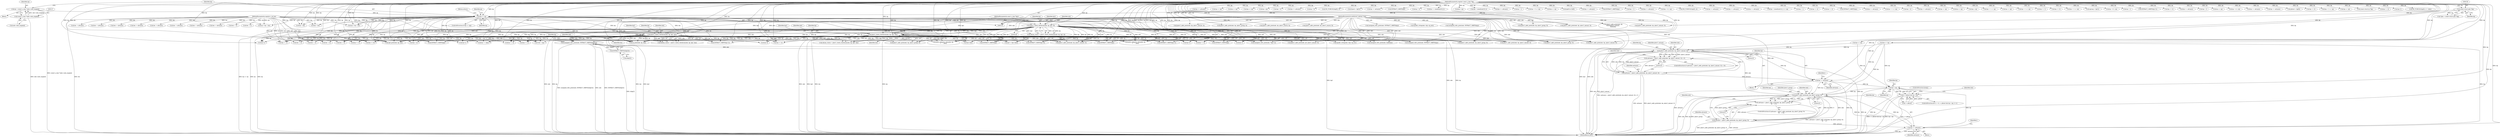digraph "0_tcpdump_6fca58f5f9c96749a575f52e20598ad43f5bdf30@pointer" {
"1001407" [label="(Call,unsigned_relts_print(ndo, EXTRACT_16BITS(&bp[2])))"];
"1000209" [label="(Call,pimv2_check_checksum(ndo, bp, bp2, 8))"];
"1000120" [label="(MethodParameterIn,netdissect_options *ndo)"];
"1000121" [label="(MethodParameterIn,register const u_char *bp)"];
"1000142" [label="(Call,bp >= ep)"];
"1000129" [label="(Call,(const struct pim *)bp)"];
"1000134" [label="(Call,ep = (const u_char *)ndo->ndo_snapend)"];
"1000136" [label="(Call,(const u_char *)ndo->ndo_snapend)"];
"1000123" [label="(MethodParameterIn,const u_char *bp2)"];
"1000221" [label="(Call,pimv2_check_checksum(ndo, bp, bp2, len))"];
"1000122" [label="(MethodParameterIn,register u_int len)"];
"1000230" [label="(Call,pimv2_check_checksum(ndo, bp, bp2, len))"];
"1001409" [label="(Call,EXTRACT_16BITS(&bp[2]))"];
"1001430" [label="(Call,pimv2_addr_print(ndo, bp, pimv2_unicast, 0))"];
"1001427" [label="(Call,(advance = pimv2_addr_print(ndo, bp, pimv2_unicast, 0)) < 0)"];
"1001428" [label="(Call,advance = pimv2_addr_print(ndo, bp, pimv2_unicast, 0))"];
"1001442" [label="(Call,bp += advance)"];
"1001453" [label="(Call,bp < ep)"];
"1001449" [label="(Call,i < pfxcnt && bp < ep)"];
"1001469" [label="(Call,pimv2_addr_print(ndo, bp, pimv2_group, 0))"];
"1001466" [label="(Call,(advance = pimv2_addr_print(ndo, bp, pimv2_group, 0))\n\t\t\t    < 0)"];
"1001467" [label="(Call,advance = pimv2_addr_print(ndo, bp, pimv2_group, 0))"];
"1001481" [label="(Call,bp += advance)"];
"1000404" [label="(Call,EXTRACT_32BITS(bp))"];
"1000668" [label="(Call,pimv2_addr_print(ndo, bp, pimv2_group, 0))"];
"1001418" [label="(Call,bp >= ep)"];
"1001474" [label="(Literal,0)"];
"1000228" [label="(Call,cksum_status = pimv2_check_checksum(ndo, bp, bp2, len))"];
"1000767" [label="(Call,bp += advance)"];
"1001357" [label="(Block,)"];
"1000142" [label="(Call,bp >= ep)"];
"1000566" [label="(Call,bp += olen)"];
"1000687" [label="(Call,bp >= ep)"];
"1001286" [label="(Call,bp >= ep)"];
"1000613" [label="(Call,ipaddr_string(ndo, &ip->ip_src))"];
"1000549" [label="(Call,print_unknown_data(ndo, bp, \"\n\t    \", olen))"];
"1000123" [label="(MethodParameterIn,const u_char *bp2)"];
"1001298" [label="(Call,pimv2_addr_print(ndo, bp, pimv2_unicast, 0))"];
"1000462" [label="(Call,bp+1)"];
"1000839" [label="(Call,bp >= ep)"];
"1001167" [label="(Call,bp < ep)"];
"1001466" [label="(Call,(advance = pimv2_addr_print(ndo, bp, pimv2_group, 0))\n\t\t\t    < 0)"];
"1000266" [label="(Call,bp += 4)"];
"1000591" [label="(Call,bp += 8)"];
"1000875" [label="(Call,bp + 4)"];
"1000987" [label="(Call,bp += advance)"];
"1000471" [label="(Call,unsigned_relts_print(ndo, *(bp+1)))"];
"1000513" [label="(Call,bp+olen)"];
"1001066" [label="(Call,pimv2_addr_print(ndo, bp, pimv2_unicast, 0))"];
"1001435" [label="(Literal,0)"];
"1001318" [label="(Call,bp + 8)"];
"1001555" [label="(Call,ND_TCHECK2(bp[0], 2))"];
"1001467" [label="(Call,advance = pimv2_addr_print(ndo, bp, pimv2_group, 0))"];
"1001151" [label="(Call,frpcnt = bp[1])"];
"1000145" [label="(Return,return;)"];
"1001214" [label="(Call,unsigned_relts_print(ndo, EXTRACT_16BITS(bp)))"];
"1000947" [label="(Call,bp += advance)"];
"1001478" [label="(Identifier,ndo)"];
"1001016" [label="(Call,EXTRACT_16BITS(bp))"];
"1001398" [label="(Call,bp + 3)"];
"1000212" [label="(Identifier,bp2)"];
"1001018" [label="(Call,bp += sizeof(uint16_t))"];
"1001085" [label="(Call,bp < ep)"];
"1001005" [label="(Call,bp + sizeof(uint16_t))"];
"1001468" [label="(Identifier,advance)"];
"1000867" [label="(Call,bp += advance)"];
"1001517" [label="(Call,pimv2_addr_print(ndo, bp, pimv2_group, 0))"];
"1001410" [label="(Call,&bp[2])"];
"1001465" [label="(ControlStructure,if ((advance = pimv2_addr_print(ndo, bp, pimv2_group, 0))\n\t\t\t    < 0))"];
"1001200" [label="(Call,bp + 1)"];
"1000335" [label="(Call,EXTRACT_16BITS(bp))"];
"1000121" [label="(MethodParameterIn,register const u_char *bp)"];
"1001397" [label="(Call,bp + 3 >= ep)"];
"1000213" [label="(Literal,8)"];
"1001117" [label="(Call,bp >= ep)"];
"1001324" [label="(Call,bp[0] & 0x80)"];
"1000825" [label="(Call,len -= 4)"];
"1000210" [label="(Identifier,ndo)"];
"1000975" [label="(Call,pimv2_addr_print(ndo, bp, pimv2_source, 0))"];
"1000990" [label="(Call,len -= advance)"];
"1001482" [label="(Identifier,bp)"];
"1001195" [label="(Call,bp += advance)"];
"1001216" [label="(Call,EXTRACT_16BITS(bp))"];
"1000141" [label="(ControlStructure,if (bp >= ep))"];
"1000770" [label="(Call,len -= advance)"];
"1000699" [label="(Call,pimv2_addr_print(ndo, bp, pimv2_unicast, 0))"];
"1001426" [label="(ControlStructure,if ((advance = pimv2_addr_print(ndo, bp, pimv2_unicast, 0)) < 0))"];
"1001383" [label="(Call,bp + 1)"];
"1001481" [label="(Call,bp += advance)"];
"1001282" [label="(Call,len -= advance)"];
"1000129" [label="(Call,(const struct pim *)bp)"];
"1000135" [label="(Identifier,ep)"];
"1001251" [label="(Call,len -= 4)"];
"1001450" [label="(Call,i < pfxcnt)"];
"1000491" [label="(Call,bp+2)"];
"1000627" [label="(Call,ip_print(ndo, bp, len))"];
"1001279" [label="(Call,bp += advance)"];
"1001427" [label="(Call,(advance = pimv2_addr_print(ndo, bp, pimv2_unicast, 0)) < 0)"];
"1001484" [label="(ControlStructure,break;)"];
"1000233" [label="(Identifier,bp2)"];
"1000219" [label="(Call,cksum_status = pimv2_check_checksum(ndo, bp, bp2, len))"];
"1001408" [label="(Identifier,ndo)"];
"1000147" [label="(Call,ep > bp + len)"];
"1000232" [label="(Identifier,bp)"];
"1001360" [label="(Call,bp += 4)"];
"1000774" [label="(Call,bp + 4 > ep)"];
"1000209" [label="(Call,pimv2_check_checksum(ndo, bp, bp2, 8))"];
"1001469" [label="(Call,pimv2_addr_print(ndo, bp, pimv2_group, 0))"];
"1000222" [label="(Identifier,ndo)"];
"1000652" [label="(Call,len -= 4)"];
"1000274" [label="(Call,ND_TCHECK2(bp[0], 4))"];
"1000134" [label="(Call,ep = (const u_char *)ndo->ndo_snapend)"];
"1000711" [label="(Call,bp += advance)"];
"1000683" [label="(Call,len -= advance)"];
"1001433" [label="(Identifier,pimv2_unicast)"];
"1001078" [label="(Call,bp += advance)"];
"1001506" [label="(Call,bp += advance)"];
"1001004" [label="(Call,bp + sizeof(uint16_t) >= ep)"];
"1000152" [label="(Call,ep = bp + len)"];
"1000575" [label="(Call,bp + 4)"];
"1000207" [label="(Call,cksum_status = pimv2_check_checksum(ndo, bp, bp2, 8))"];
"1001037" [label="(Call,bp + 1)"];
"1001586" [label="(MethodReturn,RET)"];
"1000910" [label="(Call,len -= 4)"];
"1001471" [label="(Identifier,bp)"];
"1000633" [label="(Call,ip6_print(ndo, bp, len))"];
"1001494" [label="(Call,pimv2_addr_print(ndo, bp, pimv2_unicast, 0))"];
"1001414" [label="(Call,bp += 4)"];
"1001473" [label="(Literal,0)"];
"1001407" [label="(Call,unsigned_relts_print(ndo, EXTRACT_16BITS(&bp[2])))"];
"1000234" [label="(Identifier,len)"];
"1001238" [label="(Call,bp += 4)"];
"1000474" [label="(Call,bp+1)"];
"1000507" [label="(Call,*ptr = bp)"];
"1000143" [label="(Identifier,bp)"];
"1001439" [label="(Identifier,ndo)"];
"1001566" [label="(Call,EXTRACT_16BITS(bp))"];
"1001310" [label="(Call,bp += advance)"];
"1001199" [label="(Call,bp + 1 >= ep)"];
"1000775" [label="(Call,bp + 4)"];
"1001364" [label="(Call,bp >= ep)"];
"1001552" [label="(Call,bp += advance)"];
"1001449" [label="(Call,i < pfxcnt && bp < ep)"];
"1001428" [label="(Call,advance = pimv2_addr_print(ndo, bp, pimv2_unicast, 0))"];
"1001054" [label="(Call,bp >= ep)"];
"1001447" [label="(Identifier,i)"];
"1001454" [label="(Identifier,bp)"];
"1000935" [label="(Call,pimv2_addr_print(ndo, bp, pimv2_source, 0))"];
"1000154" [label="(Call,bp + len)"];
"1001431" [label="(Identifier,ndo)"];
"1001472" [label="(Identifier,pimv2_group)"];
"1000656" [label="(Call,bp >= ep)"];
"1000138" [label="(Call,ndo->ndo_snapend)"];
"1001443" [label="(Identifier,bp)"];
"1000588" [label="(Call,bp+4)"];
"1001564" [label="(Call,unsigned_relts_print(ndo, EXTRACT_16BITS(bp)))"];
"1000870" [label="(Call,len -= advance)"];
"1000619" [label="(Call,ipaddr_string(ndo, &ip->ip_dst))"];
"1000270" [label="(Call,bp < ep)"];
"1001135" [label="(Call,bp + 1 >= ep)"];
"1001255" [label="(Call,bp >= ep)"];
"1000223" [label="(Identifier,bp)"];
"1001444" [label="(Identifier,advance)"];
"1001313" [label="(Call,len -= advance)"];
"1001415" [label="(Identifier,bp)"];
"1000357" [label="(Call,EXTRACT_16BITS(bp))"];
"1001382" [label="(Call,bp + 1 >= ep)"];
"1001470" [label="(Identifier,ndo)"];
"1000511" [label="(Call,ptr < (bp+olen))"];
"1000819" [label="(Call,unsigned_relts_print(ndo, holdtime))"];
"1001050" [label="(Call,bp += 2)"];
"1000211" [label="(Identifier,bp)"];
"1000731" [label="(Call,len -= 4)"];
"1000149" [label="(Call,bp + len)"];
"1001457" [label="(Identifier,i)"];
"1000907" [label="(Call,bp += 4)"];
"1000122" [label="(MethodParameterIn,register u_int len)"];
"1000479" [label="(Call,EXTRACT_16BITS(bp+2))"];
"1001036" [label="(Call,bp + 1 >= ep)"];
"1000780" [label="(Call,ngroup = bp[1])"];
"1001434" [label="(Literal,0)"];
"1000333" [label="(Call,unsigned_relts_print(ndo, EXTRACT_16BITS(bp)))"];
"1000225" [label="(Identifier,len)"];
"1001101" [label="(Call,pimv2_addr_print(ndo, bp, pimv2_group, 0))"];
"1000231" [label="(Identifier,ndo)"];
"1001445" [label="(ControlStructure,for (i = 0; i < pfxcnt && bp < ep; i++))"];
"1000127" [label="(Call,*pim = (const struct pim *)bp)"];
"1001453" [label="(Call,bp < ep)"];
"1000148" [label="(Identifier,ep)"];
"1001317" [label="(Call,bp + 8 > ep)"];
"1000587" [label="(Call,EXTRACT_32BITS(bp+4))"];
"1000490" [label="(Call,EXTRACT_16BITS(bp+2))"];
"1001136" [label="(Call,bp + 1)"];
"1000361" [label="(Call,EXTRACT_16BITS(bp+2))"];
"1001156" [label="(Call,bp += 4)"];
"1000950" [label="(Call,len -= advance)"];
"1000594" [label="(Call,len -= 8)"];
"1000124" [label="(Block,)"];
"1000480" [label="(Call,bp+2)"];
"1000144" [label="(Identifier,ep)"];
"1000680" [label="(Call,bp += advance)"];
"1001429" [label="(Identifier,advance)"];
"1000855" [label="(Call,pimv2_addr_print(ndo, bp, pimv2_group, 0))"];
"1001220" [label="(Call,bp + 2)"];
"1001461" [label="(Identifier,ndo)"];
"1000136" [label="(Call,(const u_char *)ndo->ndo_snapend)"];
"1001023" [label="(Call,bp >= ep)"];
"1001458" [label="(Block,)"];
"1001455" [label="(Identifier,ep)"];
"1000874" [label="(Call,bp + 4 > ep)"];
"1001529" [label="(Call,bp += advance)"];
"1001113" [label="(Call,bp += advance)"];
"1001183" [label="(Call,pimv2_addr_print(ndo, bp,\n\t\t\t\t\t\t\t\tpimv2_unicast,\n\t\t\t\t\t\t\t\t0))"];
"1000131" [label="(Identifier,bp)"];
"1000755" [label="(Call,pimv2_addr_print(ndo, bp, pimv2_unicast, 0))"];
"1001376" [label="(Call,pfxcnt = bp[0])"];
"1001540" [label="(Call,pimv2_addr_print(ndo, bp, pimv2_unicast, 0))"];
"1000221" [label="(Call,pimv2_check_checksum(ndo, bp, bp2, len))"];
"1000230" [label="(Call,pimv2_check_checksum(ndo, bp, bp2, len))"];
"1000313" [label="(Call,bp += 4)"];
"1000728" [label="(Call,bp += 4)"];
"1001442" [label="(Call,bp += advance)"];
"1000523" [label="(Call,pimv2_addr_print(ndo, ptr, pimv2_unicast, 0))"];
"1001219" [label="(Call,bp + 2 >= ep)"];
"1000743" [label="(Call,bp >= ep)"];
"1000561" [label="(Call,print_unknown_data(ndo, bp, \"\n\t    \", olen))"];
"1000120" [label="(MethodParameterIn,netdissect_options *ndo)"];
"1001432" [label="(Identifier,bp)"];
"1001430" [label="(Call,pimv2_addr_print(ndo, bp, pimv2_unicast, 0))"];
"1000224" [label="(Identifier,bp2)"];
"1000599" [label="(Call,(const struct ip *)bp)"];
"1001267" [label="(Call,pimv2_addr_print(ndo, bp, pimv2_group, 0))"];
"1001483" [label="(Identifier,advance)"];
"1000714" [label="(Call,len -= advance)"];
"1000435" [label="(Call,EXTRACT_32BITS(bp))"];
"1001000" [label="(Call,bp += 4)"];
"1001248" [label="(Call,bp += 4)"];
"1000822" [label="(Call,bp += 4)"];
"1000649" [label="(Call,bp += 4)"];
"1000362" [label="(Call,bp+2)"];
"1000293" [label="(Call,ND_TCHECK2(bp[0], 4 + olen))"];
"1001409" [label="(Call,EXTRACT_16BITS(&bp[2]))"];
"1001407" -> "1001357"  [label="AST: "];
"1001407" -> "1001409"  [label="CFG: "];
"1001408" -> "1001407"  [label="AST: "];
"1001409" -> "1001407"  [label="AST: "];
"1001415" -> "1001407"  [label="CFG: "];
"1001407" -> "1001586"  [label="DDG: ndo"];
"1001407" -> "1001586"  [label="DDG: EXTRACT_16BITS(&bp[2])"];
"1001407" -> "1001586"  [label="DDG: unsigned_relts_print(ndo, EXTRACT_16BITS(&bp[2]))"];
"1000209" -> "1001407"  [label="DDG: ndo"];
"1000221" -> "1001407"  [label="DDG: ndo"];
"1000230" -> "1001407"  [label="DDG: ndo"];
"1000120" -> "1001407"  [label="DDG: ndo"];
"1001409" -> "1001407"  [label="DDG: &bp[2]"];
"1001407" -> "1001430"  [label="DDG: ndo"];
"1000209" -> "1000207"  [label="AST: "];
"1000209" -> "1000213"  [label="CFG: "];
"1000210" -> "1000209"  [label="AST: "];
"1000211" -> "1000209"  [label="AST: "];
"1000212" -> "1000209"  [label="AST: "];
"1000213" -> "1000209"  [label="AST: "];
"1000207" -> "1000209"  [label="CFG: "];
"1000209" -> "1001586"  [label="DDG: ndo"];
"1000209" -> "1001586"  [label="DDG: bp2"];
"1000209" -> "1001586"  [label="DDG: bp"];
"1000209" -> "1000207"  [label="DDG: ndo"];
"1000209" -> "1000207"  [label="DDG: bp"];
"1000209" -> "1000207"  [label="DDG: bp2"];
"1000209" -> "1000207"  [label="DDG: 8"];
"1000120" -> "1000209"  [label="DDG: ndo"];
"1000121" -> "1000209"  [label="DDG: bp"];
"1000142" -> "1000209"  [label="DDG: bp"];
"1000123" -> "1000209"  [label="DDG: bp2"];
"1000209" -> "1000221"  [label="DDG: ndo"];
"1000209" -> "1000221"  [label="DDG: bp"];
"1000209" -> "1000221"  [label="DDG: bp2"];
"1000209" -> "1000266"  [label="DDG: bp"];
"1000209" -> "1000333"  [label="DDG: ndo"];
"1000209" -> "1000335"  [label="DDG: bp"];
"1000209" -> "1000357"  [label="DDG: bp"];
"1000209" -> "1000404"  [label="DDG: bp"];
"1000209" -> "1000435"  [label="DDG: bp"];
"1000209" -> "1000462"  [label="DDG: bp"];
"1000209" -> "1000471"  [label="DDG: ndo"];
"1000209" -> "1000474"  [label="DDG: bp"];
"1000209" -> "1000479"  [label="DDG: bp"];
"1000209" -> "1000480"  [label="DDG: bp"];
"1000209" -> "1000490"  [label="DDG: bp"];
"1000209" -> "1000491"  [label="DDG: bp"];
"1000209" -> "1000507"  [label="DDG: bp"];
"1000209" -> "1000511"  [label="DDG: bp"];
"1000209" -> "1000513"  [label="DDG: bp"];
"1000209" -> "1000523"  [label="DDG: ndo"];
"1000209" -> "1000549"  [label="DDG: ndo"];
"1000209" -> "1000549"  [label="DDG: bp"];
"1000209" -> "1000561"  [label="DDG: ndo"];
"1000209" -> "1000561"  [label="DDG: bp"];
"1000209" -> "1000566"  [label="DDG: bp"];
"1000209" -> "1000575"  [label="DDG: bp"];
"1000209" -> "1000587"  [label="DDG: bp"];
"1000209" -> "1000588"  [label="DDG: bp"];
"1000209" -> "1000591"  [label="DDG: bp"];
"1000209" -> "1000613"  [label="DDG: ndo"];
"1000209" -> "1000627"  [label="DDG: ndo"];
"1000209" -> "1000627"  [label="DDG: bp"];
"1000209" -> "1000633"  [label="DDG: ndo"];
"1000209" -> "1000633"  [label="DDG: bp"];
"1000209" -> "1000649"  [label="DDG: bp"];
"1000209" -> "1000668"  [label="DDG: ndo"];
"1000209" -> "1000728"  [label="DDG: bp"];
"1000209" -> "1000755"  [label="DDG: ndo"];
"1000209" -> "1000819"  [label="DDG: ndo"];
"1000209" -> "1000855"  [label="DDG: ndo"];
"1000209" -> "1001000"  [label="DDG: bp"];
"1000209" -> "1001066"  [label="DDG: ndo"];
"1000209" -> "1001248"  [label="DDG: bp"];
"1000209" -> "1001267"  [label="DDG: ndo"];
"1000209" -> "1001360"  [label="DDG: bp"];
"1000209" -> "1001494"  [label="DDG: ndo"];
"1000209" -> "1001494"  [label="DDG: bp"];
"1000120" -> "1000119"  [label="AST: "];
"1000120" -> "1001586"  [label="DDG: ndo"];
"1000120" -> "1000221"  [label="DDG: ndo"];
"1000120" -> "1000230"  [label="DDG: ndo"];
"1000120" -> "1000333"  [label="DDG: ndo"];
"1000120" -> "1000471"  [label="DDG: ndo"];
"1000120" -> "1000523"  [label="DDG: ndo"];
"1000120" -> "1000549"  [label="DDG: ndo"];
"1000120" -> "1000561"  [label="DDG: ndo"];
"1000120" -> "1000613"  [label="DDG: ndo"];
"1000120" -> "1000619"  [label="DDG: ndo"];
"1000120" -> "1000627"  [label="DDG: ndo"];
"1000120" -> "1000633"  [label="DDG: ndo"];
"1000120" -> "1000668"  [label="DDG: ndo"];
"1000120" -> "1000699"  [label="DDG: ndo"];
"1000120" -> "1000755"  [label="DDG: ndo"];
"1000120" -> "1000819"  [label="DDG: ndo"];
"1000120" -> "1000855"  [label="DDG: ndo"];
"1000120" -> "1000935"  [label="DDG: ndo"];
"1000120" -> "1000975"  [label="DDG: ndo"];
"1000120" -> "1001066"  [label="DDG: ndo"];
"1000120" -> "1001101"  [label="DDG: ndo"];
"1000120" -> "1001183"  [label="DDG: ndo"];
"1000120" -> "1001214"  [label="DDG: ndo"];
"1000120" -> "1001267"  [label="DDG: ndo"];
"1000120" -> "1001298"  [label="DDG: ndo"];
"1000120" -> "1001430"  [label="DDG: ndo"];
"1000120" -> "1001469"  [label="DDG: ndo"];
"1000120" -> "1001494"  [label="DDG: ndo"];
"1000120" -> "1001517"  [label="DDG: ndo"];
"1000120" -> "1001540"  [label="DDG: ndo"];
"1000120" -> "1001564"  [label="DDG: ndo"];
"1000121" -> "1000119"  [label="AST: "];
"1000121" -> "1001586"  [label="DDG: bp"];
"1000121" -> "1000129"  [label="DDG: bp"];
"1000121" -> "1000142"  [label="DDG: bp"];
"1000121" -> "1000147"  [label="DDG: bp"];
"1000121" -> "1000149"  [label="DDG: bp"];
"1000121" -> "1000152"  [label="DDG: bp"];
"1000121" -> "1000154"  [label="DDG: bp"];
"1000121" -> "1000221"  [label="DDG: bp"];
"1000121" -> "1000230"  [label="DDG: bp"];
"1000121" -> "1000266"  [label="DDG: bp"];
"1000121" -> "1000270"  [label="DDG: bp"];
"1000121" -> "1000274"  [label="DDG: bp"];
"1000121" -> "1000293"  [label="DDG: bp"];
"1000121" -> "1000313"  [label="DDG: bp"];
"1000121" -> "1000335"  [label="DDG: bp"];
"1000121" -> "1000357"  [label="DDG: bp"];
"1000121" -> "1000361"  [label="DDG: bp"];
"1000121" -> "1000362"  [label="DDG: bp"];
"1000121" -> "1000404"  [label="DDG: bp"];
"1000121" -> "1000435"  [label="DDG: bp"];
"1000121" -> "1000462"  [label="DDG: bp"];
"1000121" -> "1000474"  [label="DDG: bp"];
"1000121" -> "1000479"  [label="DDG: bp"];
"1000121" -> "1000480"  [label="DDG: bp"];
"1000121" -> "1000490"  [label="DDG: bp"];
"1000121" -> "1000491"  [label="DDG: bp"];
"1000121" -> "1000507"  [label="DDG: bp"];
"1000121" -> "1000511"  [label="DDG: bp"];
"1000121" -> "1000513"  [label="DDG: bp"];
"1000121" -> "1000549"  [label="DDG: bp"];
"1000121" -> "1000561"  [label="DDG: bp"];
"1000121" -> "1000566"  [label="DDG: bp"];
"1000121" -> "1000575"  [label="DDG: bp"];
"1000121" -> "1000587"  [label="DDG: bp"];
"1000121" -> "1000588"  [label="DDG: bp"];
"1000121" -> "1000591"  [label="DDG: bp"];
"1000121" -> "1000599"  [label="DDG: bp"];
"1000121" -> "1000627"  [label="DDG: bp"];
"1000121" -> "1000633"  [label="DDG: bp"];
"1000121" -> "1000649"  [label="DDG: bp"];
"1000121" -> "1000656"  [label="DDG: bp"];
"1000121" -> "1000668"  [label="DDG: bp"];
"1000121" -> "1000680"  [label="DDG: bp"];
"1000121" -> "1000687"  [label="DDG: bp"];
"1000121" -> "1000699"  [label="DDG: bp"];
"1000121" -> "1000711"  [label="DDG: bp"];
"1000121" -> "1000728"  [label="DDG: bp"];
"1000121" -> "1000743"  [label="DDG: bp"];
"1000121" -> "1000755"  [label="DDG: bp"];
"1000121" -> "1000767"  [label="DDG: bp"];
"1000121" -> "1000774"  [label="DDG: bp"];
"1000121" -> "1000775"  [label="DDG: bp"];
"1000121" -> "1000780"  [label="DDG: bp"];
"1000121" -> "1000822"  [label="DDG: bp"];
"1000121" -> "1000839"  [label="DDG: bp"];
"1000121" -> "1000855"  [label="DDG: bp"];
"1000121" -> "1000867"  [label="DDG: bp"];
"1000121" -> "1000874"  [label="DDG: bp"];
"1000121" -> "1000875"  [label="DDG: bp"];
"1000121" -> "1000907"  [label="DDG: bp"];
"1000121" -> "1000935"  [label="DDG: bp"];
"1000121" -> "1000947"  [label="DDG: bp"];
"1000121" -> "1000975"  [label="DDG: bp"];
"1000121" -> "1000987"  [label="DDG: bp"];
"1000121" -> "1001000"  [label="DDG: bp"];
"1000121" -> "1001004"  [label="DDG: bp"];
"1000121" -> "1001005"  [label="DDG: bp"];
"1000121" -> "1001016"  [label="DDG: bp"];
"1000121" -> "1001018"  [label="DDG: bp"];
"1000121" -> "1001023"  [label="DDG: bp"];
"1000121" -> "1001036"  [label="DDG: bp"];
"1000121" -> "1001037"  [label="DDG: bp"];
"1000121" -> "1001050"  [label="DDG: bp"];
"1000121" -> "1001054"  [label="DDG: bp"];
"1000121" -> "1001066"  [label="DDG: bp"];
"1000121" -> "1001078"  [label="DDG: bp"];
"1000121" -> "1001085"  [label="DDG: bp"];
"1000121" -> "1001101"  [label="DDG: bp"];
"1000121" -> "1001113"  [label="DDG: bp"];
"1000121" -> "1001117"  [label="DDG: bp"];
"1000121" -> "1001135"  [label="DDG: bp"];
"1000121" -> "1001136"  [label="DDG: bp"];
"1000121" -> "1001151"  [label="DDG: bp"];
"1000121" -> "1001156"  [label="DDG: bp"];
"1000121" -> "1001167"  [label="DDG: bp"];
"1000121" -> "1001183"  [label="DDG: bp"];
"1000121" -> "1001195"  [label="DDG: bp"];
"1000121" -> "1001199"  [label="DDG: bp"];
"1000121" -> "1001200"  [label="DDG: bp"];
"1000121" -> "1001216"  [label="DDG: bp"];
"1000121" -> "1001219"  [label="DDG: bp"];
"1000121" -> "1001220"  [label="DDG: bp"];
"1000121" -> "1001238"  [label="DDG: bp"];
"1000121" -> "1001248"  [label="DDG: bp"];
"1000121" -> "1001255"  [label="DDG: bp"];
"1000121" -> "1001267"  [label="DDG: bp"];
"1000121" -> "1001279"  [label="DDG: bp"];
"1000121" -> "1001286"  [label="DDG: bp"];
"1000121" -> "1001298"  [label="DDG: bp"];
"1000121" -> "1001310"  [label="DDG: bp"];
"1000121" -> "1001317"  [label="DDG: bp"];
"1000121" -> "1001318"  [label="DDG: bp"];
"1000121" -> "1001324"  [label="DDG: bp"];
"1000121" -> "1001360"  [label="DDG: bp"];
"1000121" -> "1001364"  [label="DDG: bp"];
"1000121" -> "1001376"  [label="DDG: bp"];
"1000121" -> "1001382"  [label="DDG: bp"];
"1000121" -> "1001383"  [label="DDG: bp"];
"1000121" -> "1001397"  [label="DDG: bp"];
"1000121" -> "1001398"  [label="DDG: bp"];
"1000121" -> "1001414"  [label="DDG: bp"];
"1000121" -> "1001418"  [label="DDG: bp"];
"1000121" -> "1001430"  [label="DDG: bp"];
"1000121" -> "1001442"  [label="DDG: bp"];
"1000121" -> "1001453"  [label="DDG: bp"];
"1000121" -> "1001469"  [label="DDG: bp"];
"1000121" -> "1001481"  [label="DDG: bp"];
"1000121" -> "1001494"  [label="DDG: bp"];
"1000121" -> "1001506"  [label="DDG: bp"];
"1000121" -> "1001517"  [label="DDG: bp"];
"1000121" -> "1001529"  [label="DDG: bp"];
"1000121" -> "1001540"  [label="DDG: bp"];
"1000121" -> "1001552"  [label="DDG: bp"];
"1000121" -> "1001555"  [label="DDG: bp"];
"1000121" -> "1001566"  [label="DDG: bp"];
"1000142" -> "1000141"  [label="AST: "];
"1000142" -> "1000144"  [label="CFG: "];
"1000143" -> "1000142"  [label="AST: "];
"1000144" -> "1000142"  [label="AST: "];
"1000145" -> "1000142"  [label="CFG: "];
"1000148" -> "1000142"  [label="CFG: "];
"1000142" -> "1001586"  [label="DDG: bp >= ep"];
"1000142" -> "1001586"  [label="DDG: ep"];
"1000142" -> "1001586"  [label="DDG: bp"];
"1000129" -> "1000142"  [label="DDG: bp"];
"1000134" -> "1000142"  [label="DDG: ep"];
"1000142" -> "1000147"  [label="DDG: ep"];
"1000142" -> "1000147"  [label="DDG: bp"];
"1000142" -> "1000149"  [label="DDG: bp"];
"1000142" -> "1000152"  [label="DDG: bp"];
"1000142" -> "1000154"  [label="DDG: bp"];
"1000142" -> "1000230"  [label="DDG: bp"];
"1000142" -> "1000266"  [label="DDG: bp"];
"1000142" -> "1000335"  [label="DDG: bp"];
"1000142" -> "1000357"  [label="DDG: bp"];
"1000142" -> "1000404"  [label="DDG: bp"];
"1000142" -> "1000435"  [label="DDG: bp"];
"1000142" -> "1000462"  [label="DDG: bp"];
"1000142" -> "1000474"  [label="DDG: bp"];
"1000142" -> "1000479"  [label="DDG: bp"];
"1000142" -> "1000480"  [label="DDG: bp"];
"1000142" -> "1000490"  [label="DDG: bp"];
"1000142" -> "1000491"  [label="DDG: bp"];
"1000142" -> "1000507"  [label="DDG: bp"];
"1000142" -> "1000511"  [label="DDG: bp"];
"1000142" -> "1000513"  [label="DDG: bp"];
"1000142" -> "1000549"  [label="DDG: bp"];
"1000142" -> "1000561"  [label="DDG: bp"];
"1000142" -> "1000566"  [label="DDG: bp"];
"1000142" -> "1000575"  [label="DDG: bp"];
"1000142" -> "1000587"  [label="DDG: bp"];
"1000142" -> "1000588"  [label="DDG: bp"];
"1000142" -> "1000591"  [label="DDG: bp"];
"1000142" -> "1000627"  [label="DDG: bp"];
"1000142" -> "1000633"  [label="DDG: bp"];
"1000142" -> "1000649"  [label="DDG: bp"];
"1000142" -> "1000728"  [label="DDG: bp"];
"1000142" -> "1001000"  [label="DDG: bp"];
"1000142" -> "1001248"  [label="DDG: bp"];
"1000142" -> "1001360"  [label="DDG: bp"];
"1000142" -> "1001494"  [label="DDG: bp"];
"1000129" -> "1000127"  [label="AST: "];
"1000129" -> "1000131"  [label="CFG: "];
"1000130" -> "1000129"  [label="AST: "];
"1000131" -> "1000129"  [label="AST: "];
"1000127" -> "1000129"  [label="CFG: "];
"1000129" -> "1000127"  [label="DDG: bp"];
"1000134" -> "1000124"  [label="AST: "];
"1000134" -> "1000136"  [label="CFG: "];
"1000135" -> "1000134"  [label="AST: "];
"1000136" -> "1000134"  [label="AST: "];
"1000143" -> "1000134"  [label="CFG: "];
"1000134" -> "1001586"  [label="DDG: (const u_char *)ndo->ndo_snapend"];
"1000136" -> "1000134"  [label="DDG: ndo->ndo_snapend"];
"1000136" -> "1000138"  [label="CFG: "];
"1000137" -> "1000136"  [label="AST: "];
"1000138" -> "1000136"  [label="AST: "];
"1000136" -> "1001586"  [label="DDG: ndo->ndo_snapend"];
"1000123" -> "1000119"  [label="AST: "];
"1000123" -> "1001586"  [label="DDG: bp2"];
"1000123" -> "1000221"  [label="DDG: bp2"];
"1000123" -> "1000230"  [label="DDG: bp2"];
"1000221" -> "1000219"  [label="AST: "];
"1000221" -> "1000225"  [label="CFG: "];
"1000222" -> "1000221"  [label="AST: "];
"1000223" -> "1000221"  [label="AST: "];
"1000224" -> "1000221"  [label="AST: "];
"1000225" -> "1000221"  [label="AST: "];
"1000219" -> "1000221"  [label="CFG: "];
"1000221" -> "1001586"  [label="DDG: len"];
"1000221" -> "1001586"  [label="DDG: bp"];
"1000221" -> "1001586"  [label="DDG: ndo"];
"1000221" -> "1001586"  [label="DDG: bp2"];
"1000221" -> "1000219"  [label="DDG: ndo"];
"1000221" -> "1000219"  [label="DDG: bp"];
"1000221" -> "1000219"  [label="DDG: bp2"];
"1000221" -> "1000219"  [label="DDG: len"];
"1000122" -> "1000221"  [label="DDG: len"];
"1000221" -> "1000266"  [label="DDG: bp"];
"1000221" -> "1000333"  [label="DDG: ndo"];
"1000221" -> "1000335"  [label="DDG: bp"];
"1000221" -> "1000357"  [label="DDG: bp"];
"1000221" -> "1000404"  [label="DDG: bp"];
"1000221" -> "1000435"  [label="DDG: bp"];
"1000221" -> "1000462"  [label="DDG: bp"];
"1000221" -> "1000471"  [label="DDG: ndo"];
"1000221" -> "1000474"  [label="DDG: bp"];
"1000221" -> "1000479"  [label="DDG: bp"];
"1000221" -> "1000480"  [label="DDG: bp"];
"1000221" -> "1000490"  [label="DDG: bp"];
"1000221" -> "1000491"  [label="DDG: bp"];
"1000221" -> "1000507"  [label="DDG: bp"];
"1000221" -> "1000511"  [label="DDG: bp"];
"1000221" -> "1000513"  [label="DDG: bp"];
"1000221" -> "1000523"  [label="DDG: ndo"];
"1000221" -> "1000549"  [label="DDG: ndo"];
"1000221" -> "1000549"  [label="DDG: bp"];
"1000221" -> "1000561"  [label="DDG: ndo"];
"1000221" -> "1000561"  [label="DDG: bp"];
"1000221" -> "1000566"  [label="DDG: bp"];
"1000221" -> "1000575"  [label="DDG: bp"];
"1000221" -> "1000587"  [label="DDG: bp"];
"1000221" -> "1000588"  [label="DDG: bp"];
"1000221" -> "1000591"  [label="DDG: bp"];
"1000221" -> "1000594"  [label="DDG: len"];
"1000221" -> "1000613"  [label="DDG: ndo"];
"1000221" -> "1000627"  [label="DDG: ndo"];
"1000221" -> "1000627"  [label="DDG: bp"];
"1000221" -> "1000627"  [label="DDG: len"];
"1000221" -> "1000633"  [label="DDG: ndo"];
"1000221" -> "1000633"  [label="DDG: bp"];
"1000221" -> "1000633"  [label="DDG: len"];
"1000221" -> "1000649"  [label="DDG: bp"];
"1000221" -> "1000652"  [label="DDG: len"];
"1000221" -> "1000668"  [label="DDG: ndo"];
"1000221" -> "1000728"  [label="DDG: bp"];
"1000221" -> "1000731"  [label="DDG: len"];
"1000221" -> "1000755"  [label="DDG: ndo"];
"1000221" -> "1000819"  [label="DDG: ndo"];
"1000221" -> "1000855"  [label="DDG: ndo"];
"1000221" -> "1001000"  [label="DDG: bp"];
"1000221" -> "1001066"  [label="DDG: ndo"];
"1000221" -> "1001248"  [label="DDG: bp"];
"1000221" -> "1001251"  [label="DDG: len"];
"1000221" -> "1001267"  [label="DDG: ndo"];
"1000221" -> "1001360"  [label="DDG: bp"];
"1000221" -> "1001494"  [label="DDG: ndo"];
"1000221" -> "1001494"  [label="DDG: bp"];
"1000122" -> "1000119"  [label="AST: "];
"1000122" -> "1001586"  [label="DDG: len"];
"1000122" -> "1000147"  [label="DDG: len"];
"1000122" -> "1000149"  [label="DDG: len"];
"1000122" -> "1000152"  [label="DDG: len"];
"1000122" -> "1000154"  [label="DDG: len"];
"1000122" -> "1000230"  [label="DDG: len"];
"1000122" -> "1000594"  [label="DDG: len"];
"1000122" -> "1000627"  [label="DDG: len"];
"1000122" -> "1000633"  [label="DDG: len"];
"1000122" -> "1000652"  [label="DDG: len"];
"1000122" -> "1000683"  [label="DDG: len"];
"1000122" -> "1000714"  [label="DDG: len"];
"1000122" -> "1000731"  [label="DDG: len"];
"1000122" -> "1000770"  [label="DDG: len"];
"1000122" -> "1000825"  [label="DDG: len"];
"1000122" -> "1000870"  [label="DDG: len"];
"1000122" -> "1000910"  [label="DDG: len"];
"1000122" -> "1000950"  [label="DDG: len"];
"1000122" -> "1000990"  [label="DDG: len"];
"1000122" -> "1001251"  [label="DDG: len"];
"1000122" -> "1001282"  [label="DDG: len"];
"1000122" -> "1001313"  [label="DDG: len"];
"1000230" -> "1000228"  [label="AST: "];
"1000230" -> "1000234"  [label="CFG: "];
"1000231" -> "1000230"  [label="AST: "];
"1000232" -> "1000230"  [label="AST: "];
"1000233" -> "1000230"  [label="AST: "];
"1000234" -> "1000230"  [label="AST: "];
"1000228" -> "1000230"  [label="CFG: "];
"1000230" -> "1001586"  [label="DDG: bp2"];
"1000230" -> "1001586"  [label="DDG: ndo"];
"1000230" -> "1001586"  [label="DDG: bp"];
"1000230" -> "1001586"  [label="DDG: len"];
"1000230" -> "1000228"  [label="DDG: ndo"];
"1000230" -> "1000228"  [label="DDG: bp"];
"1000230" -> "1000228"  [label="DDG: bp2"];
"1000230" -> "1000228"  [label="DDG: len"];
"1000230" -> "1000266"  [label="DDG: bp"];
"1000230" -> "1000333"  [label="DDG: ndo"];
"1000230" -> "1000335"  [label="DDG: bp"];
"1000230" -> "1000357"  [label="DDG: bp"];
"1000230" -> "1000404"  [label="DDG: bp"];
"1000230" -> "1000435"  [label="DDG: bp"];
"1000230" -> "1000462"  [label="DDG: bp"];
"1000230" -> "1000471"  [label="DDG: ndo"];
"1000230" -> "1000474"  [label="DDG: bp"];
"1000230" -> "1000479"  [label="DDG: bp"];
"1000230" -> "1000480"  [label="DDG: bp"];
"1000230" -> "1000490"  [label="DDG: bp"];
"1000230" -> "1000491"  [label="DDG: bp"];
"1000230" -> "1000507"  [label="DDG: bp"];
"1000230" -> "1000511"  [label="DDG: bp"];
"1000230" -> "1000513"  [label="DDG: bp"];
"1000230" -> "1000523"  [label="DDG: ndo"];
"1000230" -> "1000549"  [label="DDG: ndo"];
"1000230" -> "1000549"  [label="DDG: bp"];
"1000230" -> "1000561"  [label="DDG: ndo"];
"1000230" -> "1000561"  [label="DDG: bp"];
"1000230" -> "1000566"  [label="DDG: bp"];
"1000230" -> "1000575"  [label="DDG: bp"];
"1000230" -> "1000587"  [label="DDG: bp"];
"1000230" -> "1000588"  [label="DDG: bp"];
"1000230" -> "1000591"  [label="DDG: bp"];
"1000230" -> "1000594"  [label="DDG: len"];
"1000230" -> "1000613"  [label="DDG: ndo"];
"1000230" -> "1000627"  [label="DDG: ndo"];
"1000230" -> "1000627"  [label="DDG: bp"];
"1000230" -> "1000627"  [label="DDG: len"];
"1000230" -> "1000633"  [label="DDG: ndo"];
"1000230" -> "1000633"  [label="DDG: bp"];
"1000230" -> "1000633"  [label="DDG: len"];
"1000230" -> "1000649"  [label="DDG: bp"];
"1000230" -> "1000652"  [label="DDG: len"];
"1000230" -> "1000668"  [label="DDG: ndo"];
"1000230" -> "1000728"  [label="DDG: bp"];
"1000230" -> "1000731"  [label="DDG: len"];
"1000230" -> "1000755"  [label="DDG: ndo"];
"1000230" -> "1000819"  [label="DDG: ndo"];
"1000230" -> "1000855"  [label="DDG: ndo"];
"1000230" -> "1001000"  [label="DDG: bp"];
"1000230" -> "1001066"  [label="DDG: ndo"];
"1000230" -> "1001248"  [label="DDG: bp"];
"1000230" -> "1001251"  [label="DDG: len"];
"1000230" -> "1001267"  [label="DDG: ndo"];
"1000230" -> "1001360"  [label="DDG: bp"];
"1000230" -> "1001494"  [label="DDG: ndo"];
"1000230" -> "1001494"  [label="DDG: bp"];
"1001409" -> "1001410"  [label="CFG: "];
"1001410" -> "1001409"  [label="AST: "];
"1001409" -> "1001586"  [label="DDG: &bp[2]"];
"1001430" -> "1001428"  [label="AST: "];
"1001430" -> "1001434"  [label="CFG: "];
"1001431" -> "1001430"  [label="AST: "];
"1001432" -> "1001430"  [label="AST: "];
"1001433" -> "1001430"  [label="AST: "];
"1001434" -> "1001430"  [label="AST: "];
"1001428" -> "1001430"  [label="CFG: "];
"1001430" -> "1001586"  [label="DDG: pimv2_unicast"];
"1001430" -> "1001586"  [label="DDG: bp"];
"1001430" -> "1001586"  [label="DDG: ndo"];
"1001430" -> "1001427"  [label="DDG: ndo"];
"1001430" -> "1001427"  [label="DDG: bp"];
"1001430" -> "1001427"  [label="DDG: pimv2_unicast"];
"1001430" -> "1001427"  [label="DDG: 0"];
"1001430" -> "1001428"  [label="DDG: ndo"];
"1001430" -> "1001428"  [label="DDG: bp"];
"1001430" -> "1001428"  [label="DDG: pimv2_unicast"];
"1001430" -> "1001428"  [label="DDG: 0"];
"1001418" -> "1001430"  [label="DDG: bp"];
"1001364" -> "1001430"  [label="DDG: bp"];
"1001430" -> "1001442"  [label="DDG: bp"];
"1001430" -> "1001469"  [label="DDG: ndo"];
"1001427" -> "1001426"  [label="AST: "];
"1001427" -> "1001435"  [label="CFG: "];
"1001428" -> "1001427"  [label="AST: "];
"1001435" -> "1001427"  [label="AST: "];
"1001439" -> "1001427"  [label="CFG: "];
"1001443" -> "1001427"  [label="CFG: "];
"1001427" -> "1001586"  [label="DDG: (advance = pimv2_addr_print(ndo, bp, pimv2_unicast, 0)) < 0"];
"1001428" -> "1001427"  [label="DDG: advance"];
"1001429" -> "1001428"  [label="AST: "];
"1001435" -> "1001428"  [label="CFG: "];
"1001428" -> "1001586"  [label="DDG: advance"];
"1001428" -> "1001586"  [label="DDG: pimv2_addr_print(ndo, bp, pimv2_unicast, 0)"];
"1001428" -> "1001442"  [label="DDG: advance"];
"1001442" -> "1001357"  [label="AST: "];
"1001442" -> "1001444"  [label="CFG: "];
"1001443" -> "1001442"  [label="AST: "];
"1001444" -> "1001442"  [label="AST: "];
"1001447" -> "1001442"  [label="CFG: "];
"1001442" -> "1001586"  [label="DDG: advance"];
"1001442" -> "1001586"  [label="DDG: bp"];
"1001364" -> "1001442"  [label="DDG: bp"];
"1001442" -> "1001453"  [label="DDG: bp"];
"1001442" -> "1001469"  [label="DDG: bp"];
"1001453" -> "1001449"  [label="AST: "];
"1001453" -> "1001455"  [label="CFG: "];
"1001454" -> "1001453"  [label="AST: "];
"1001455" -> "1001453"  [label="AST: "];
"1001449" -> "1001453"  [label="CFG: "];
"1001453" -> "1001586"  [label="DDG: ep"];
"1001453" -> "1001586"  [label="DDG: bp"];
"1001453" -> "1001449"  [label="DDG: bp"];
"1001453" -> "1001449"  [label="DDG: ep"];
"1001481" -> "1001453"  [label="DDG: bp"];
"1001364" -> "1001453"  [label="DDG: bp"];
"1001418" -> "1001453"  [label="DDG: ep"];
"1001453" -> "1001469"  [label="DDG: bp"];
"1001449" -> "1001445"  [label="AST: "];
"1001449" -> "1001450"  [label="CFG: "];
"1001450" -> "1001449"  [label="AST: "];
"1001461" -> "1001449"  [label="CFG: "];
"1001484" -> "1001449"  [label="CFG: "];
"1001449" -> "1001586"  [label="DDG: i < pfxcnt && bp < ep"];
"1001449" -> "1001586"  [label="DDG: bp < ep"];
"1001449" -> "1001586"  [label="DDG: i < pfxcnt"];
"1001450" -> "1001449"  [label="DDG: i"];
"1001450" -> "1001449"  [label="DDG: pfxcnt"];
"1001469" -> "1001467"  [label="AST: "];
"1001469" -> "1001473"  [label="CFG: "];
"1001470" -> "1001469"  [label="AST: "];
"1001471" -> "1001469"  [label="AST: "];
"1001472" -> "1001469"  [label="AST: "];
"1001473" -> "1001469"  [label="AST: "];
"1001467" -> "1001469"  [label="CFG: "];
"1001469" -> "1001586"  [label="DDG: pimv2_group"];
"1001469" -> "1001586"  [label="DDG: bp"];
"1001469" -> "1001586"  [label="DDG: ndo"];
"1001469" -> "1001466"  [label="DDG: ndo"];
"1001469" -> "1001466"  [label="DDG: bp"];
"1001469" -> "1001466"  [label="DDG: pimv2_group"];
"1001469" -> "1001466"  [label="DDG: 0"];
"1001469" -> "1001467"  [label="DDG: ndo"];
"1001469" -> "1001467"  [label="DDG: bp"];
"1001469" -> "1001467"  [label="DDG: pimv2_group"];
"1001469" -> "1001467"  [label="DDG: 0"];
"1001481" -> "1001469"  [label="DDG: bp"];
"1001364" -> "1001469"  [label="DDG: bp"];
"1001469" -> "1001481"  [label="DDG: bp"];
"1001466" -> "1001465"  [label="AST: "];
"1001466" -> "1001474"  [label="CFG: "];
"1001467" -> "1001466"  [label="AST: "];
"1001474" -> "1001466"  [label="AST: "];
"1001478" -> "1001466"  [label="CFG: "];
"1001482" -> "1001466"  [label="CFG: "];
"1001466" -> "1001586"  [label="DDG: (advance = pimv2_addr_print(ndo, bp, pimv2_group, 0))\n\t\t\t    < 0"];
"1001467" -> "1001466"  [label="DDG: advance"];
"1001468" -> "1001467"  [label="AST: "];
"1001474" -> "1001467"  [label="CFG: "];
"1001467" -> "1001586"  [label="DDG: advance"];
"1001467" -> "1001586"  [label="DDG: pimv2_addr_print(ndo, bp, pimv2_group, 0)"];
"1001467" -> "1001481"  [label="DDG: advance"];
"1001481" -> "1001458"  [label="AST: "];
"1001481" -> "1001483"  [label="CFG: "];
"1001482" -> "1001481"  [label="AST: "];
"1001483" -> "1001481"  [label="AST: "];
"1001457" -> "1001481"  [label="CFG: "];
"1001481" -> "1001586"  [label="DDG: advance"];
"1001481" -> "1001586"  [label="DDG: bp"];
"1001364" -> "1001481"  [label="DDG: bp"];
}
